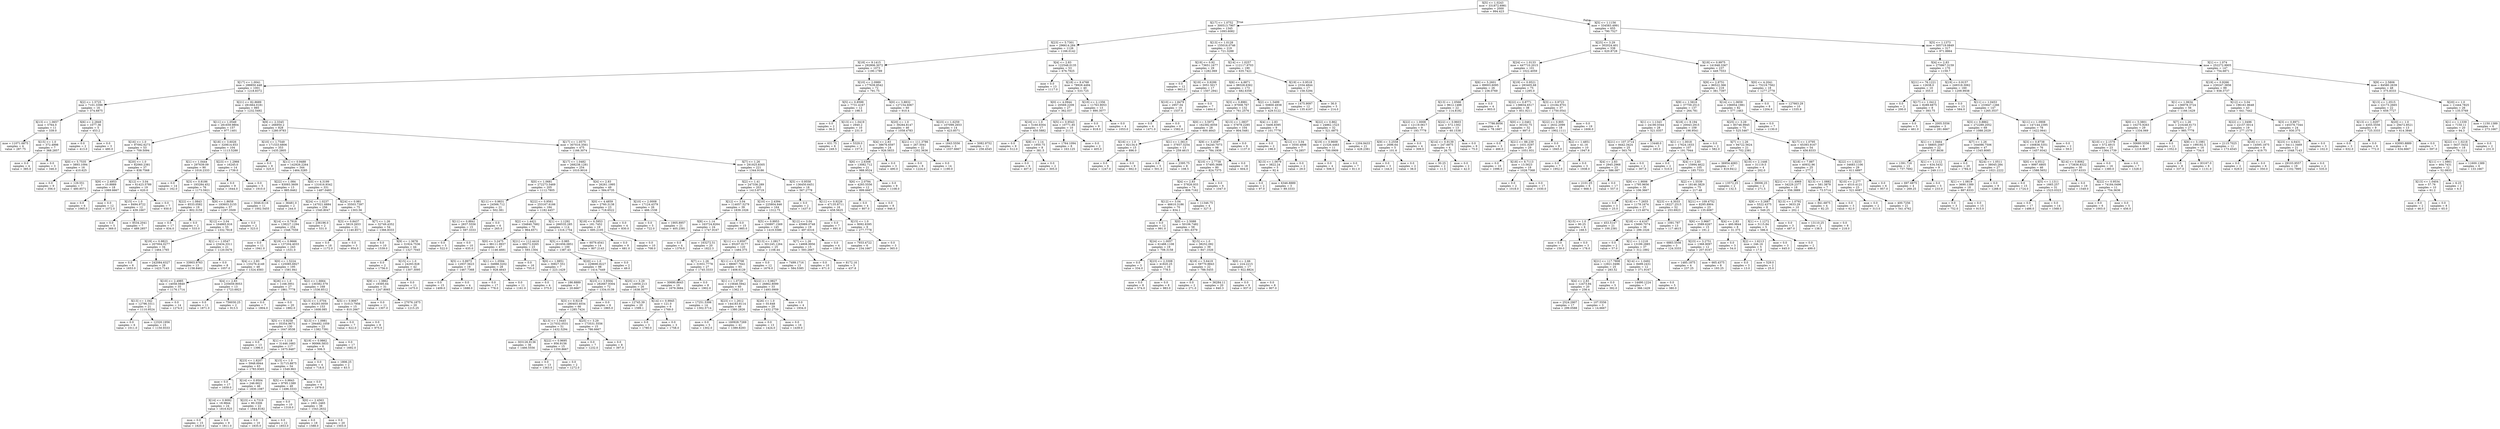 digraph Tree {
node [shape=box] ;
0 [label="X[5] <= 1.0243\nmse = 331872.6981\nsamples = 2000\nvalue = 994.423"] ;
1 [label="X[17] <= 1.0752\nmse = 300513.7907\nsamples = 1345\nvalue = 1093.6082"] ;
0 -> 1 [labeldistance=2.5, labelangle=45, headlabel="True"] ;
2 [label="X[23] <= 5.7301\nmse = 296614.284\nsamples = 1126\nvalue = 1166.0142"] ;
1 -> 2 ;
3 [label="X[18] <= 9.1415\nmse = 292806.3072\nsamples = 1073\nvalue = 1190.1789"] ;
2 -> 3 ;
4 [label="X[17] <= 1.0041\nmse = 288850.448\nsamples = 1001\nvalue = 1218.8372"] ;
3 -> 4 ;
5 [label="X[2] <= 1.5725\nmse = 7101.3398\nsamples = 16\nvalue = 374.6875"] ;
4 -> 5 ;
6 [label="X[13] <= 1.0657\nmse = 5764.0\nsamples = 11\nvalue = 339.0"] ;
5 -> 6 ;
7 [label="mse = 11071.6875\nsamples = 4\nvalue = 287.75"] ;
6 -> 7 ;
8 [label="X[15] <= 1.0\nmse = 372.4898\nsamples = 7\nvalue = 368.2857"] ;
6 -> 8 ;
9 [label="mse = 0.0\nsamples = 4\nvalue = 385.0"] ;
8 -> 9 ;
10 [label="mse = 0.0\nsamples = 3\nvalue = 346.0"] ;
8 -> 10 ;
11 [label="X[6] <= 2.2849\nmse = 1077.36\nsamples = 5\nvalue = 453.2"] ;
5 -> 11 ;
12 [label="mse = 0.0\nsamples = 2\nvalue = 413.0"] ;
11 -> 12 ;
13 [label="mse = 0.0\nsamples = 3\nvalue = 480.0"] ;
11 -> 13 ;
14 [label="X[21] <= 82.8689\nmse = 281664.0181\nsamples = 985\nvalue = 1232.5492"] ;
4 -> 14 ;
15 [label="X[11] <= 1.0549\nmse = 281659.9804\nsamples = 157\nvalue = 977.1401"] ;
14 -> 15 ;
16 [label="X[16] <= 1.0\nmse = 97092.6273\nsamples = 53\nvalue = 709.5094"] ;
15 -> 16 ;
17 [label="X[0] <= 5.7535\nmse = 3893.1094\nsamples = 16\nvalue = 410.625"] ;
16 -> 17 ;
18 [label="mse = 0.0\nsamples = 9\nvalue = 356.0"] ;
17 -> 18 ;
19 [label="mse = 129.551\nsamples = 7\nvalue = 480.8571"] ;
17 -> 19 ;
20 [label="X[20] <= 1.0\nmse = 82060.2381\nsamples = 37\nvalue = 838.7568"] ;
16 -> 20 ;
21 [label="X[9] <= 2.4953\nmse = 10.8889\nsamples = 18\nvalue = 1069.6667"] ;
20 -> 21 ;
22 [label="mse = 0.0\nsamples = 6\nvalue = 1065.0"] ;
21 -> 22 ;
23 [label="mse = 0.0\nsamples = 12\nvalue = 1072.0"] ;
21 -> 23 ;
24 [label="X[12] <= 3.04\nmse = 61423.5789\nsamples = 19\nvalue = 620.0"] ;
20 -> 24 ;
25 [label="X[15] <= 1.0\nmse = 8494.9722\nsamples = 12\nvalue = 439.1667"] ;
24 -> 25 ;
26 [label="mse = 0.0\nsamples = 5\nvalue = 369.0"] ;
25 -> 26 ;
27 [label="mse = 8534.2041\nsamples = 7\nvalue = 489.2857"] ;
25 -> 27 ;
28 [label="mse = 0.0\nsamples = 7\nvalue = 930.0"] ;
24 -> 28 ;
29 [label="X[18] <= 3.6026\nmse = 320614.653\nsamples = 104\nvalue = 1113.5288"] ;
15 -> 29 ;
30 [label="X[1] <= 1.0444\nmse = 297639.09\nsamples = 90\nvalue = 1016.2333"] ;
29 -> 30 ;
31 [label="mse = 0.0\nsamples = 14\nvalue = 162.0"] ;
30 -> 31 ;
32 [label="X[3] <= 0.8186\nmse = 193284.452\nsamples = 76\nvalue = 1173.5921"] ;
30 -> 32 ;
33 [label="X[22] <= 1.0843\nmse = 8533.0582\nsamples = 19\nvalue = 802.3158"] ;
32 -> 33 ;
34 [label="mse = 0.0\nsamples = 17\nvalue = 834.0"] ;
33 -> 34 ;
35 [label="mse = 0.0\nsamples = 2\nvalue = 533.0"] ;
33 -> 35 ;
36 [label="X[9] <= 1.8658\nmse = 193603.3155\nsamples = 57\nvalue = 1297.3509"] ;
32 -> 36 ;
37 [label="X[12] <= 3.04\nmse = 164865.916\nsamples = 55\nvalue = 1332.7818"] ;
36 -> 37 ;
38 [label="X[19] <= 0.9823\nmse = 207004.0277\nsamples = 34\nvalue = 1464.1765"] ;
37 -> 38 ;
39 [label="mse = 0.0\nsamples = 6\nvalue = 1653.0"] ;
38 -> 39 ;
40 [label="mse = 242084.6327\nsamples = 28\nvalue = 1423.7143"] ;
38 -> 40 ;
41 [label="X[1] <= 1.0547\nmse = 23434.3311\nsamples = 21\nvalue = 1120.0476"] ;
37 -> 41 ;
42 [label="mse = 33903.9763\nsamples = 13\nvalue = 1158.8462"] ;
41 -> 42 ;
43 [label="mse = 0.0\nsamples = 8\nvalue = 1057.0"] ;
41 -> 43 ;
44 [label="mse = 0.0\nsamples = 2\nvalue = 323.0"] ;
36 -> 44 ;
45 [label="X[23] <= 1.2966\nmse = 16245.0\nsamples = 14\nvalue = 1739.0"] ;
29 -> 45 ;
46 [label="mse = 0.0\nsamples = 9\nvalue = 1644.0"] ;
45 -> 46 ;
47 [label="mse = 0.0\nsamples = 5\nvalue = 1910.0"] ;
45 -> 47 ;
48 [label="X[9] <= 2.3345\nmse = 266950.2\nsamples = 828\nvalue = 1280.9783"] ;
14 -> 48 ;
49 [label="X[10] <= 1.7549\nmse = 171533.6806\nsamples = 353\nvalue = 1435.2805"] ;
48 -> 49 ;
50 [label="mse = 0.0\nsamples = 9\nvalue = 325.0"] ;
49 -> 50 ;
51 [label="X[11] <= 0.9488\nmse = 142926.2264\nsamples = 344\nvalue = 1464.3285"] ;
49 -> 51 ;
52 [label="X[22] <= 1.084\nmse = 83093.3609\nsamples = 13\nvalue = 885.8462"] ;
51 -> 52 ;
53 [label="mse = 3046.6116\nsamples = 11\nvalue = 1002.5455"] ;
52 -> 53 ;
54 [label="mse = 36481.0\nsamples = 2\nvalue = 244.0"] ;
52 -> 54 ;
55 [label="X[0] <= 4.3199\nmse = 131616.9342\nsamples = 331\nvalue = 1487.0483"] ;
51 -> 55 ;
56 [label="X[24] <= 1.0237\nmse = 147021.6884\nsamples = 256\nvalue = 1540.8047"] ;
55 -> 56 ;
57 [label="X[14] <= 0.7918\nmse = 138227.1294\nsamples = 254\nvalue = 1548.7559"] ;
56 -> 57 ;
58 [label="mse = 0.0\nsamples = 11\nvalue = 1941.0"] ;
57 -> 58 ;
59 [label="X[19] <= 0.9666\nmse = 137204.4033\nsamples = 243\nvalue = 1531.0"] ;
57 -> 59 ;
60 [label="X[4] <= 2.83\nmse = 133276.4149\nsamples = 48\nvalue = 1324.4583"] ;
59 -> 60 ;
61 [label="X[10] <= 2.4985\nmse = 14058.0849\nsamples = 35\nvalue = 1176.1714"] ;
60 -> 61 ;
62 [label="X[13] <= 1.042\nmse = 12796.3311\nsamples = 21\nvalue = 1110.9524"] ;
61 -> 62 ;
63 [label="mse = 0.0\nsamples = 6\nvalue = 1011.0"] ;
62 -> 63 ;
64 [label="mse = 12320.1956\nsamples = 15\nvalue = 1150.9333"] ;
62 -> 64 ;
65 [label="mse = 0.0\nsamples = 14\nvalue = 1274.0"] ;
61 -> 65 ;
66 [label="X[4] <= 2.83\nmse = 235659.9053\nsamples = 13\nvalue = 1723.6923"] ;
60 -> 66 ;
67 [label="mse = 0.0\nsamples = 11\nvalue = 1871.0"] ;
66 -> 67 ;
68 [label="mse = 756030.25\nsamples = 2\nvalue = 913.5"] ;
66 -> 68 ;
69 [label="X[0] <= 1.5224\nmse = 125085.6927\nsamples = 195\nvalue = 1581.841"] ;
59 -> 69 ;
70 [label="X[26] <= 1.0\nmse = 1168.3951\nsamples = 27\nvalue = 1861.7778"] ;
69 -> 70 ;
71 [label="mse = 0.0\nsamples = 7\nvalue = 1804.0"] ;
70 -> 71 ;
72 [label="mse = 0.0\nsamples = 20\nvalue = 1882.0"] ;
70 -> 72 ;
73 [label="X[2] <= 1.6664\nmse = 130382.579\nsamples = 168\nvalue = 1536.8512"] ;
69 -> 73 ;
74 [label="X[13] <= 1.0704\nmse = 83293.0059\nsamples = 153\nvalue = 1608.085"] ;
73 -> 74 ;
75 [label="X[5] <= 0.9258\nmse = 35354.9671\nsamples = 130\nvalue = 1647.9538"] ;
74 -> 75 ;
76 [label="mse = 0.0\nsamples = 13\nvalue = 1396.0"] ;
75 -> 76 ;
77 [label="X[1] <= 1.118\nmse = 31446.1683\nsamples = 117\nvalue = 1675.9487"] ;
75 -> 77 ;
78 [label="X[23] <= 1.8207\nmse = 5948.6944\nsamples = 63\nvalue = 1783.9365"] ;
77 -> 78 ;
79 [label="mse = 0.0\nsamples = 17\nvalue = 1659.0"] ;
78 -> 79 ;
80 [label="X[14] <= 0.9504\nmse = 246.6621\nsamples = 46\nvalue = 1830.1087"] ;
78 -> 80 ;
81 [label="X[14] <= 0.9092\nmse = 18.9844\nsamples = 24\nvalue = 1816.625"] ;
80 -> 81 ;
82 [label="mse = 0.0\nsamples = 15\nvalue = 1820.0"] ;
81 -> 82 ;
83 [label="mse = 0.0\nsamples = 9\nvalue = 1811.0"] ;
81 -> 83 ;
84 [label="X[23] <= 4.7319\nmse = 80.3306\nsamples = 22\nvalue = 1844.8182"] ;
80 -> 84 ;
85 [label="mse = 0.0\nsamples = 10\nvalue = 1835.0"] ;
84 -> 85 ;
86 [label="mse = 0.0\nsamples = 12\nvalue = 1853.0"] ;
84 -> 86 ;
87 [label="X[15] <= 1.0\nmse = 31715.8875\nsamples = 54\nvalue = 1549.963"] ;
77 -> 87 ;
88 [label="X[5] <= 0.9843\nmse = 9795.1389\nsamples = 48\nvalue = 1496.3333"] ;
87 -> 88 ;
89 [label="mse = 0.0\nsamples = 10\nvalue = 1318.0"] ;
88 -> 89 ;
90 [label="X[0] <= 2.4563\nmse = 1801.2465\nsamples = 38\nvalue = 1543.2632"] ;
88 -> 90 ;
91 [label="mse = 0.0\nsamples = 18\nvalue = 1588.0"] ;
90 -> 91 ;
92 [label="mse = 0.0\nsamples = 20\nvalue = 1503.0"] ;
90 -> 92 ;
93 [label="mse = 0.0\nsamples = 6\nvalue = 1979.0"] ;
87 -> 93 ;
94 [label="X[13] <= 1.0981\nmse = 294482.1059\nsamples = 23\nvalue = 1382.7391"] ;
74 -> 94 ;
95 [label="X[19] <= 0.9862\nmse = 90066.5833\nsamples = 6\nvalue = 506.5"] ;
94 -> 95 ;
96 [label="mse = 0.0\nsamples = 4\nvalue = 718.0"] ;
95 -> 96 ;
97 [label="mse = 1806.25\nsamples = 2\nvalue = 83.5"] ;
95 -> 97 ;
98 [label="mse = 0.0\nsamples = 17\nvalue = 1692.0"] ;
94 -> 98 ;
99 [label="X[5] <= 0.9067\nmse = 31013.7956\nsamples = 15\nvalue = 810.2667"] ;
73 -> 99 ;
100 [label="mse = 0.0\nsamples = 7\nvalue = 622.0"] ;
99 -> 100 ;
101 [label="mse = 0.0\nsamples = 8\nvalue = 975.0"] ;
99 -> 101 ;
102 [label="mse = 236196.0\nsamples = 2\nvalue = 531.0"] ;
56 -> 102 ;
103 [label="X[24] <= 0.981\nmse = 35503.7397\nsamples = 75\nvalue = 1303.56"] ;
55 -> 103 ;
104 [label="X[3] <= 0.8437\nmse = 5819.2653\nsamples = 21\nvalue = 1140.8571"] ;
103 -> 104 ;
105 [label="mse = 0.0\nsamples = 18\nvalue = 1172.0"] ;
104 -> 105 ;
106 [label="mse = 0.0\nsamples = 3\nvalue = 954.0"] ;
104 -> 106 ;
107 [label="X[7] <= 1.26\nmse = 32749.4352\nsamples = 54\nvalue = 1366.8333"] ;
103 -> 107 ;
108 [label="mse = 0.0\nsamples = 10\nvalue = 1539.0"] ;
107 -> 108 ;
109 [label="X[9] <= 1.3678\nmse = 31924.7536\nsamples = 44\nvalue = 1327.7045"] ;
107 -> 109 ;
110 [label="mse = 0.0\nsamples = 2\nvalue = 1756.0"] ;
109 -> 110 ;
111 [label="X[15] <= 1.0\nmse = 24293.928\nsamples = 42\nvalue = 1307.3095"] ;
109 -> 111 ;
112 [label="X[9] <= 1.3862\nmse = 19395.64\nsamples = 31\nvalue = 1247.8065"] ;
111 -> 112 ;
113 [label="mse = 0.0\nsamples = 11\nvalue = 1307.0"] ;
112 -> 113 ;
114 [label="mse = 27076.1875\nsamples = 20\nvalue = 1215.25"] ;
112 -> 114 ;
115 [label="mse = 0.0\nsamples = 11\nvalue = 1475.0"] ;
111 -> 115 ;
116 [label="X[17] <= 1.0575\nmse = 307016.3561\nsamples = 475\nvalue = 1166.3074"] ;
48 -> 116 ;
117 [label="X[17] <= 1.0482\nmse = 268238.1281\nsamples = 254\nvalue = 1010.9016"] ;
116 -> 117 ;
118 [label="X[0] <= 1.0681\nmse = 272273.5469\nsamples = 205\nvalue = 1112.7805"] ;
117 -> 118 ;
119 [label="X[11] <= 0.9831\nmse = 24566.712\nsamples = 21\nvalue = 502.381"] ;
118 -> 119 ;
120 [label="X[11] <= 0.8841\nmse = 2837.5556\nsamples = 15\nvalue = 597.3333"] ;
119 -> 120 ;
121 [label="mse = 0.0\nsamples = 5\nvalue = 522.0"] ;
120 -> 121 ;
122 [label="mse = 0.0\nsamples = 10\nvalue = 635.0"] ;
120 -> 122 ;
123 [label="mse = 0.0\nsamples = 6\nvalue = 265.0"] ;
119 -> 123 ;
124 [label="X[22] <= 0.9561\nmse = 253167.6166\nsamples = 184\nvalue = 1182.4457"] ;
118 -> 124 ;
125 [label="X[2] <= 1.4421\nmse = 154840.7682\nsamples = 70\nvalue = 964.6571"] ;
124 -> 125 ;
126 [label="X[0] <= 3.2475\nmse = 96111.9937\nsamples = 47\nvalue = 1146.4681"] ;
125 -> 126 ;
127 [label="X[5] <= 0.8973\nmse = 12937.5623\nsamples = 19\nvalue = 1467.7368"] ;
126 -> 127 ;
128 [label="mse = 0.0\nsamples = 15\nvalue = 1409.0"] ;
127 -> 128 ;
129 [label="mse = 0.0\nsamples = 4\nvalue = 1688.0"] ;
127 -> 129 ;
130 [label="X[1] <= 1.0594\nmse = 34988.3202\nsamples = 28\nvalue = 928.4643"] ;
126 -> 130 ;
131 [label="mse = 0.0\nsamples = 17\nvalue = 778.0"] ;
130 -> 131 ;
132 [label="mse = 0.0\nsamples = 11\nvalue = 1161.0"] ;
130 -> 132 ;
133 [label="X[21] <= 112.4416\nmse = 69272.0265\nsamples = 23\nvalue = 593.1304"] ;
125 -> 133 ;
134 [label="mse = 0.0\nsamples = 16\nvalue = 755.0"] ;
133 -> 134 ;
135 [label="X[0] <= 1.9851\nmse = 30827.551\nsamples = 7\nvalue = 223.1429"] ;
133 -> 135 ;
136 [label="mse = 0.0\nsamples = 4\nvalue = 375.0"] ;
135 -> 136 ;
137 [label="mse = 186.8889\nsamples = 3\nvalue = 20.6667"] ;
135 -> 137 ;
138 [label="X[1] <= 1.1292\nmse = 266535.285\nsamples = 114\nvalue = 1316.1754"] ;
124 -> 138 ;
139 [label="X[5] <= 0.985\nmse = 261656.0851\nsamples = 100\nvalue = 1387.43"] ;
138 -> 139 ;
140 [label="X[20] <= 1.0\nmse = 229690.8227\nsamples = 98\nvalue = 1414.7449"] ;
139 -> 140 ;
141 [label="X[23] <= 3.9304\nmse = 282667.9304\nsamples = 72\nvalue = 1334.0139"] ;
140 -> 141 ;
142 [label="X[3] <= 0.9218\nmse = 280403.4034\nsamples = 66\nvalue = 1285.7424"] ;
141 -> 142 ;
143 [label="X[13] <= 1.0445\nmse = 217032.0531\nsamples = 51\nvalue = 1432.5294"] ;
142 -> 143 ;
144 [label="mse = 303126.9136\nsamples = 36\nvalue = 1466.5556"] ;
143 -> 144 ;
145 [label="X[22] <= 0.9695\nmse = 956.9156\nsamples = 15\nvalue = 1350.8667"] ;
143 -> 145 ;
146 [label="mse = 0.0\nsamples = 13\nvalue = 1363.0"] ;
145 -> 146 ;
147 [label="mse = 0.0\nsamples = 2\nvalue = 1272.0"] ;
145 -> 147 ;
148 [label="X[25] <= 3.29\nmse = 173531.5556\nsamples = 15\nvalue = 786.6667"] ;
142 -> 148 ;
149 [label="mse = 0.0\nsamples = 7\nvalue = 1232.0"] ;
148 -> 149 ;
150 [label="mse = 0.0\nsamples = 8\nvalue = 397.0"] ;
148 -> 150 ;
151 [label="mse = 0.0\nsamples = 6\nvalue = 1865.0"] ;
141 -> 151 ;
152 [label="X[25] <= 3.29\nmse = 14956.213\nsamples = 26\nvalue = 1638.3077"] ;
140 -> 152 ;
153 [label="mse = 12745.39\nsamples = 20\nvalue = 1599.1"] ;
152 -> 153 ;
154 [label="X[14] <= 0.9945\nmse = 121.0\nsamples = 6\nvalue = 1769.0"] ;
152 -> 154 ;
155 [label="mse = 0.0\nsamples = 3\nvalue = 1780.0"] ;
154 -> 155 ;
156 [label="mse = 0.0\nsamples = 3\nvalue = 1758.0"] ;
154 -> 156 ;
157 [label="mse = 0.0\nsamples = 2\nvalue = 49.0"] ;
139 -> 157 ;
158 [label="mse = 6079.4541\nsamples = 14\nvalue = 807.2143"] ;
138 -> 158 ;
159 [label="X[4] <= 2.83\nmse = 26261.1995\nsamples = 49\nvalue = 584.6735"] ;
117 -> 159 ;
160 [label="X[0] <= 4.4859\nmse = 2760.3138\nsamples = 23\nvalue = 718.6522"] ;
159 -> 160 ;
161 [label="X[18] <= 6.5953\nmse = 181.7452\nsamples = 19\nvalue = 695.2105"] ;
160 -> 161 ;
162 [label="mse = 0.0\nsamples = 9\nvalue = 681.0"] ;
161 -> 162 ;
163 [label="mse = 0.0\nsamples = 10\nvalue = 708.0"] ;
161 -> 163 ;
164 [label="mse = 0.0\nsamples = 4\nvalue = 830.0"] ;
160 -> 164 ;
165 [label="X[10] <= 2.0008\nmse = 17124.4379\nsamples = 26\nvalue = 466.1538"] ;
159 -> 165 ;
166 [label="mse = 0.0\nsamples = 5\nvalue = 722.0"] ;
165 -> 166 ;
167 [label="mse = 1905.8957\nsamples = 21\nvalue = 405.2381"] ;
165 -> 167 ;
168 [label="X[7] <= 1.26\nmse = 291925.8305\nsamples = 221\nvalue = 1344.9186"] ;
116 -> 168 ;
169 [label="X[2] <= 1.41\nmse = 247336.289\nsamples = 203\nvalue = 1413.8719"] ;
168 -> 169 ;
170 [label="X[12] <= 3.04\nmse = 114057.5279\nsamples = 39\nvalue = 1839.1026"] ;
169 -> 170 ;
171 [label="X[8] <= 1.14\nmse = 163724.8264\nsamples = 24\nvalue = 1747.9167"] ;
170 -> 171 ;
172 [label="mse = 0.0\nsamples = 4\nvalue = 1376.0"] ;
171 -> 172 ;
173 [label="mse = 163272.51\nsamples = 20\nvalue = 1822.3"] ;
171 -> 173 ;
174 [label="mse = 0.0\nsamples = 15\nvalue = 1985.0"] ;
170 -> 174 ;
175 [label="X[10] <= 2.4394\nmse = 225804.846\nsamples = 164\nvalue = 1312.75"] ;
169 -> 175 ;
176 [label="X[5] <= 0.9953\nmse = 150897.1569\nsamples = 145\nvalue = 1419.5586"] ;
175 -> 176 ;
177 [label="X[11] <= 0.9597\nmse = 95207.9177\nsamples = 120\nvalue = 1484.375"] ;
176 -> 177 ;
178 [label="X[7] <= 1.26\nmse = 31931.7778\nsamples = 27\nvalue = 1745.3333"] ;
177 -> 178 ;
179 [label="mse = 30690.8643\nsamples = 19\nvalue = 1679.3684"] ;
178 -> 179 ;
180 [label="mse = 0.0\nsamples = 8\nvalue = 1902.0"] ;
178 -> 180 ;
181 [label="X[11] <= 0.9708\nmse = 88067.7641\nsamples = 93\nvalue = 1408.6129"] ;
177 -> 181 ;
182 [label="X[1] <= 1.0729\nmse = 115646.5942\nsamples = 60\nvalue = 1362.15"] ;
181 -> 182 ;
183 [label="mse = 17251.5306\nsamples = 14\nvalue = 1302.5714"] ;
182 -> 183 ;
184 [label="X[23] <= 1.2612\nmse = 144183.8114\nsamples = 46\nvalue = 1380.2826"] ;
182 -> 184 ;
185 [label="mse = 0.0\nsamples = 5\nvalue = 1302.0"] ;
184 -> 185 ;
186 [label="mse = 160928.7269\nsamples = 41\nvalue = 1389.8293"] ;
184 -> 186 ;
187 [label="X[22] <= 0.9827\nmse = 26862.8099\nsamples = 33\nvalue = 1493.0909"] ;
181 -> 187 ;
188 [label="X[26] <= 1.0\nmse = 55.648\nsamples = 29\nvalue = 1432.2759"] ;
187 -> 188 ;
189 [label="mse = 0.0\nsamples = 13\nvalue = 1424.0"] ;
188 -> 189 ;
190 [label="mse = 0.0\nsamples = 16\nvalue = 1439.0"] ;
188 -> 190 ;
191 [label="mse = 0.0\nsamples = 4\nvalue = 1934.0"] ;
187 -> 191 ;
192 [label="X[13] <= 1.0817\nmse = 301245.1264\nsamples = 25\nvalue = 1108.44"] ;
176 -> 192 ;
193 [label="mse = 0.0\nsamples = 12\nvalue = 1676.0"] ;
192 -> 193 ;
194 [label="mse = 7499.1716\nsamples = 13\nvalue = 584.5385"] ;
192 -> 194 ;
195 [label="X[12] <= 3.04\nmse = 45989.0748\nsamples = 19\nvalue = 497.6316"] ;
175 -> 195 ;
196 [label="X[7] <= 1.26\nmse = 14808.9956\nsamples = 15\nvalue = 593.2667"] ;
195 -> 196 ;
197 [label="mse = 0.0\nsamples = 10\nvalue = 671.0"] ;
196 -> 197 ;
198 [label="mse = 8172.16\nsamples = 5\nvalue = 437.8"] ;
196 -> 198 ;
199 [label="mse = 0.0\nsamples = 4\nvalue = 139.0"] ;
195 -> 199 ;
200 [label="X[5] <= 0.9558\nmse = 136450.6451\nsamples = 18\nvalue = 567.2778"] ;
168 -> 200 ;
201 [label="mse = 0.0\nsamples = 2\nvalue = 1437.0"] ;
200 -> 201 ;
202 [label="X[11] <= 0.9226\nmse = 47135.8711\nsamples = 16\nvalue = 458.5625"] ;
200 -> 202 ;
203 [label="mse = 0.0\nsamples = 7\nvalue = 691.0"] ;
202 -> 203 ;
204 [label="X[15] <= 1.0\nmse = 9092.8395\nsamples = 9\nvalue = 277.7778"] ;
202 -> 204 ;
205 [label="mse = 7933.4722\nsamples = 6\nvalue = 234.1667"] ;
204 -> 205 ;
206 [label="mse = 0.0\nsamples = 3\nvalue = 365.0"] ;
204 -> 206 ;
207 [label="X[10] <= 2.0989\nmse = 177639.8542\nsamples = 72\nvalue = 791.75"] ;
3 -> 207 ;
208 [label="X[5] <= 0.8599\nmse = 7731.4167\nsamples = 12\nvalue = 198.5"] ;
207 -> 208 ;
209 [label="mse = 0.0\nsamples = 2\nvalue = 36.0"] ;
208 -> 209 ;
210 [label="X[13] <= 1.0419\nmse = 2940.2\nsamples = 10\nvalue = 231.0"] ;
208 -> 210 ;
211 [label="mse = 631.75\nsamples = 8\nvalue = 249.5"] ;
210 -> 211 ;
212 [label="mse = 5329.0\nsamples = 2\nvalue = 157.0"] ;
210 -> 212 ;
213 [label="X[0] <= 3.8832\nmse = 127154.6067\nsamples = 60\nvalue = 910.4"] ;
207 -> 213 ;
214 [label="X[20] <= 1.0\nmse = 39284.8147\nsamples = 46\nvalue = 1058.4783"] ;
213 -> 214 ;
215 [label="X[4] <= 2.83\nmse = 38676.6597\nsamples = 24\nvalue = 926.5833"] ;
214 -> 215 ;
216 [label="X[6] <= 2.6308\nmse = 13082.712\nsamples = 21\nvalue = 988.9524"] ;
215 -> 216 ;
217 [label="X[6] <= 2.0794\nmse = 4293.5556\nsamples = 12\nvalue = 899.6667"] ;
216 -> 217 ;
218 [label="mse = 0.0\nsamples = 4\nvalue = 807.0"] ;
217 -> 218 ;
219 [label="mse = 0.0\nsamples = 8\nvalue = 946.0"] ;
217 -> 219 ;
220 [label="mse = 0.0\nsamples = 9\nvalue = 1108.0"] ;
216 -> 220 ;
221 [label="mse = 0.0\nsamples = 3\nvalue = 490.0"] ;
215 -> 221 ;
222 [label="X[21] <= 111.3786\nmse = 267.5041\nsamples = 22\nvalue = 1202.3636"] ;
214 -> 222 ;
223 [label="mse = 0.0\nsamples = 8\nvalue = 1224.0"] ;
222 -> 223 ;
224 [label="mse = 0.0\nsamples = 14\nvalue = 1190.0"] ;
222 -> 224 ;
225 [label="X[23] <= 1.6259\nmse = 107099.2653\nsamples = 14\nvalue = 423.8571"] ;
213 -> 225 ;
226 [label="mse = 1643.5556\nsamples = 3\nvalue = 1037.6667"] ;
225 -> 226 ;
227 [label="mse = 5082.9752\nsamples = 11\nvalue = 256.4545"] ;
225 -> 227 ;
228 [label="X[4] <= 2.83\nmse = 122548.0135\nsamples = 53\nvalue = 676.7925"] ;
2 -> 228 ;
229 [label="mse = 0.0\nsamples = 13\nvalue = 1117.0"] ;
228 -> 229 ;
230 [label="X[18] <= 9.4768\nmse = 78928.4494\nsamples = 40\nvalue = 533.725"] ;
228 -> 230 ;
231 [label="X[0] <= 4.0944\nmse = 20569.2209\nsamples = 27\nvalue = 362.037"] ;
230 -> 231 ;
232 [label="X[16] <= 1.0\nmse = 5160.8304\nsamples = 17\nvalue = 450.5882"] ;
231 -> 232 ;
233 [label="mse = 0.0\nsamples = 9\nvalue = 512.0"] ;
232 -> 233 ;
234 [label="X[8] <= 1.14\nmse = 1950.75\nsamples = 8\nvalue = 381.5"] ;
232 -> 234 ;
235 [label="mse = 0.0\nsamples = 6\nvalue = 407.0"] ;
234 -> 235 ;
236 [label="mse = 0.0\nsamples = 2\nvalue = 305.0"] ;
234 -> 236 ;
237 [label="X[5] <= 0.9543\nmse = 10771.85\nsamples = 10\nvalue = 211.5"] ;
231 -> 237 ;
238 [label="mse = 1764.1094\nsamples = 8\nvalue = 163.125"] ;
237 -> 238 ;
239 [label="mse = 0.0\nsamples = 2\nvalue = 405.0"] ;
237 -> 239 ;
240 [label="X[10] <= 2.1356\nmse = 11763.9053\nsamples = 13\nvalue = 890.3077"] ;
230 -> 240 ;
241 [label="mse = 0.0\nsamples = 9\nvalue = 818.0"] ;
240 -> 241 ;
242 [label="mse = 0.0\nsamples = 4\nvalue = 1053.0"] ;
240 -> 242 ;
243 [label="X[13] <= 1.0128\nmse = 155016.0746\nsamples = 219\nvalue = 721.3288"] ;
1 -> 243 ;
244 [label="X[19] <= 0.92\nmse = 73651.1677\nsamples = 29\nvalue = 1282.069"] ;
243 -> 244 ;
245 [label="mse = 0.0\nsamples = 12\nvalue = 963.0"] ;
244 -> 245 ;
246 [label="X[19] <= 0.9299\nmse = 3051.5017\nsamples = 17\nvalue = 1507.2941"] ;
244 -> 246 ;
247 [label="X[10] <= 1.8479\nmse = 2957.04\nsamples = 10\nvalue = 1537.6"] ;
246 -> 247 ;
248 [label="mse = 0.0\nsamples = 4\nvalue = 1471.0"] ;
247 -> 248 ;
249 [label="mse = 0.0\nsamples = 6\nvalue = 1582.0"] ;
247 -> 249 ;
250 [label="mse = 0.0\nsamples = 7\nvalue = 1464.0"] ;
246 -> 250 ;
251 [label="X[14] <= 1.0257\nmse = 112117.9703\nsamples = 190\nvalue = 635.7421"] ;
243 -> 251 ;
252 [label="X[6] <= 4.8871\nmse = 98328.6362\nsamples = 173\nvalue = 682.6358"] ;
251 -> 252 ;
253 [label="X[3] <= 0.8981\nmse = 87008.767\nsamples = 132\nvalue = 761.2576"] ;
252 -> 253 ;
254 [label="X[0] <= 3.5972\nmse = 162392.6059\nsamples = 28\nvalue = 600.4643"] ;
253 -> 254 ;
255 [label="X[16] <= 1.0\nmse = 82134.0\nsamples = 15\nvalue = 896.0"] ;
254 -> 255 ;
256 [label="mse = 0.0\nsamples = 6\nvalue = 1247.0"] ;
255 -> 256 ;
257 [label="mse = 0.0\nsamples = 9\nvalue = 662.0"] ;
255 -> 257 ;
258 [label="X[1] <= 1.0613\nmse = 37937.3254\nsamples = 13\nvalue = 259.4615"] ;
254 -> 258 ;
259 [label="mse = 0.0\nsamples = 5\nvalue = 501.0"] ;
258 -> 259 ;
260 [label="mse = 2395.75\nsamples = 8\nvalue = 108.5"] ;
258 -> 260 ;
261 [label="X[13] <= 1.0837\nmse = 57878.2285\nsamples = 104\nvalue = 804.5481"] ;
253 -> 261 ;
262 [label="X[9] <= 3.4597\nmse = 54240.7073\nsamples = 98\nvalue = 784.1939"] ;
261 -> 262 ;
263 [label="X[10] <= 2.7738\nmse = 57495.3686\nsamples = 80\nvalue = 824.7375"] ;
262 -> 263 ;
264 [label="X[4] <= 2.83\nmse = 57826.933\nsamples = 74\nvalue = 806.7162"] ;
263 -> 264 ;
265 [label="X[12] <= 3.04\nmse = 46610.3186\nsamples = 70\nvalue = 834.1"] ;
264 -> 265 ;
266 [label="mse = 0.0\nsamples = 12\nvalue = 991.0"] ;
265 -> 266 ;
267 [label="X[0] <= 2.5088\nmse = 50106.7482\nsamples = 58\nvalue = 801.6379"] ;
265 -> 267 ;
268 [label="X[24] <= 1.0057\nmse = 61488.1108\nsamples = 19\nvalue = 708.3158"] ;
267 -> 268 ;
269 [label="mse = 0.0\nsamples = 3\nvalue = 334.0"] ;
268 -> 269 ;
270 [label="X[23] <= 2.3308\nmse = 41820.25\nsamples = 16\nvalue = 778.5"] ;
268 -> 270 ;
271 [label="mse = 0.0\nsamples = 8\nvalue = 574.0"] ;
270 -> 271 ;
272 [label="mse = 0.0\nsamples = 8\nvalue = 983.0"] ;
270 -> 272 ;
273 [label="X[15] <= 1.0\nmse = 38252.092\nsamples = 39\nvalue = 847.1026"] ;
267 -> 273 ;
274 [label="X[18] <= 5.6419\nmse = 59770.8843\nsamples = 22\nvalue = 788.5455"] ;
273 -> 274 ;
275 [label="mse = 0.0\nsamples = 2\nvalue = 271.0"] ;
274 -> 275 ;
276 [label="mse = 36284.11\nsamples = 20\nvalue = 840.3"] ;
274 -> 276 ;
277 [label="X[0] <= 2.66\nmse = 224.2215\nsamples = 17\nvalue = 922.8824"] ;
273 -> 277 ;
278 [label="mse = 0.0\nsamples = 9\nvalue = 937.0"] ;
277 -> 278 ;
279 [label="mse = 0.0\nsamples = 8\nvalue = 907.0"] ;
277 -> 279 ;
280 [label="mse = 11346.75\nsamples = 4\nvalue = 327.5"] ;
264 -> 280 ;
281 [label="mse = 0.0\nsamples = 6\nvalue = 1047.0"] ;
263 -> 281 ;
282 [label="mse = 0.0\nsamples = 18\nvalue = 604.0"] ;
262 -> 282 ;
283 [label="mse = 0.0\nsamples = 6\nvalue = 1137.0"] ;
261 -> 283 ;
284 [label="X[2] <= 1.5499\nmse = 50800.4938\nsamples = 41\nvalue = 429.5122"] ;
252 -> 284 ;
285 [label="X[4] <= 2.83\nmse = 5406.8395\nsamples = 9\nvalue = 101.7778"] ;
284 -> 285 ;
286 [label="mse = 0.0\nsamples = 2\nvalue = 198.0"] ;
285 -> 286 ;
287 [label="X[12] <= 3.04\nmse = 3550.4898\nsamples = 7\nvalue = 74.2857"] ;
285 -> 287 ;
288 [label="X[13] <= 1.0679\nmse = 3822.24\nsamples = 5\nvalue = 92.4"] ;
287 -> 288 ;
289 [label="mse = 0.0\nsamples = 2\nvalue = 97.0"] ;
288 -> 289 ;
290 [label="mse = 6346.8889\nsamples = 3\nvalue = 89.3333"] ;
288 -> 290 ;
291 [label="mse = 0.0\nsamples = 2\nvalue = 29.0"] ;
287 -> 291 ;
292 [label="X[22] <= 0.862\nmse = 24862.1523\nsamples = 32\nvalue = 521.6875"] ;
284 -> 292 ;
293 [label="X[19] <= 0.9609\nmse = 21526.4463\nsamples = 11\nvalue = 700.0909"] ;
292 -> 293 ;
294 [label="mse = 0.0\nsamples = 4\nvalue = 506.0"] ;
293 -> 294 ;
295 [label="mse = 0.0\nsamples = 7\nvalue = 811.0"] ;
293 -> 295 ;
296 [label="mse = 1204.9433\nsamples = 21\nvalue = 428.2381"] ;
292 -> 296 ;
297 [label="X[19] <= 0.9518\nmse = 2334.4844\nsamples = 17\nvalue = 158.5294"] ;
251 -> 297 ;
298 [label="mse = 1475.9097\nsamples = 12\nvalue = 135.4167"] ;
297 -> 298 ;
299 [label="mse = 36.0\nsamples = 5\nvalue = 214.0"] ;
297 -> 299 ;
300 [label="X[5] <= 1.1156\nmse = 334583.4991\nsamples = 655\nvalue = 790.7527"] ;
0 -> 300 [labeldistance=2.5, labelangle=-45, headlabel="False"] ;
301 [label="X[25] <= 3.29\nmse = 302024.401\nsamples = 338\nvalue = 620.8728"] ;
300 -> 301 ;
302 [label="X[24] <= 1.0133\nmse = 447710.2015\nsamples = 101\nvalue = 1022.4059"] ;
301 -> 302 ;
303 [label="X[6] <= 5.2601\nmse = 89003.6095\nsamples = 26\nvalue = 236.0769"] ;
302 -> 303 ;
304 [label="X[13] <= 1.0566\nmse = 9612.1488\nsamples = 22\nvalue = 114.8182"] ;
303 -> 304 ;
305 [label="X[22] <= 1.0008\nmse = 12119.0617\nsamples = 9\nvalue = 193.7778"] ;
304 -> 305 ;
306 [label="X[9] <= 3.2558\nmse = 2696.64\nsamples = 5\nvalue = 101.6"] ;
305 -> 306 ;
307 [label="mse = 0.0\nsamples = 3\nvalue = 144.0"] ;
306 -> 307 ;
308 [label="mse = 0.0\nsamples = 2\nvalue = 38.0"] ;
306 -> 308 ;
309 [label="mse = 0.0\nsamples = 4\nvalue = 309.0"] ;
305 -> 309 ;
310 [label="X[22] <= 0.9603\nmse = 572.1302\nsamples = 13\nvalue = 60.1538"] ;
304 -> 310 ;
311 [label="X[14] <= 0.9139\nmse = 247.6875\nsamples = 4\nvalue = 26.75"] ;
310 -> 311 ;
312 [label="mse = 30.25\nsamples = 2\nvalue = 11.5"] ;
311 -> 312 ;
313 [label="mse = 0.0\nsamples = 2\nvalue = 42.0"] ;
311 -> 313 ;
314 [label="mse = 0.0\nsamples = 9\nvalue = 75.0"] ;
310 -> 314 ;
315 [label="mse = 0.0\nsamples = 4\nvalue = 903.0"] ;
303 -> 315 ;
316 [label="X[19] <= 0.9521\nmse = 283405.68\nsamples = 75\nvalue = 1295.0"] ;
302 -> 316 ;
317 [label="X[22] <= 0.8771\nmse = 138834.6517\nsamples = 38\nvalue = 851.9211"] ;
316 -> 317 ;
318 [label="mse = 7786.8056\nsamples = 6\nvalue = 78.1667"] ;
317 -> 318 ;
319 [label="X[0] <= 2.0461\nmse = 30102.75\nsamples = 32\nvalue = 997.0"] ;
317 -> 319 ;
320 [label="mse = 0.0\nsamples = 3\nvalue = 466.0"] ;
319 -> 320 ;
321 [label="X[21] <= 88.239\nmse = 1031.0297\nsamples = 29\nvalue = 1051.931"] ;
319 -> 321 ;
322 [label="mse = 0.0\nsamples = 10\nvalue = 1096.0"] ;
321 -> 322 ;
323 [label="X[18] <= 8.7113\nmse = 13.5623\nsamples = 19\nvalue = 1028.7368"] ;
321 -> 323 ;
324 [label="mse = 0.0\nsamples = 2\nvalue = 1018.0"] ;
323 -> 324 ;
325 [label="mse = 0.0\nsamples = 17\nvalue = 1030.0"] ;
323 -> 325 ;
326 [label="X[3] <= 0.9723\nmse = 23184.9701\nsamples = 37\nvalue = 1750.0541"] ;
316 -> 326 ;
327 [label="X[22] <= 0.905\nmse = 2632.2099\nsamples = 18\nvalue = 1902.1111"] ;
326 -> 327 ;
328 [label="mse = 0.0\nsamples = 8\nvalue = 1845.0"] ;
327 -> 328 ;
329 [label="X[2] <= 1.4851\nmse = 41.16\nsamples = 10\nvalue = 1947.8"] ;
327 -> 329 ;
330 [label="mse = 0.0\nsamples = 7\nvalue = 1952.0"] ;
329 -> 330 ;
331 [label="mse = 0.0\nsamples = 3\nvalue = 1938.0"] ;
329 -> 331 ;
332 [label="mse = 0.0\nsamples = 19\nvalue = 1606.0"] ;
326 -> 332 ;
333 [label="X[19] <= 0.9975\nmse = 141948.3367\nsamples = 237\nvalue = 449.7553"] ;
301 -> 333 ;
334 [label="X[9] <= 2.9751\nmse = 86522.366\nsamples = 219\nvalue = 381.7397"] ;
333 -> 334 ;
335 [label="X[9] <= 1.5816\nmse = 37759.2513\nsamples = 137\nvalue = 264.781"] ;
334 -> 335 ;
336 [label="X[1] <= 1.1343\nmse = 24190.0344\nsamples = 28\nvalue = 521.0357"] ;
335 -> 336 ;
337 [label="X[21] <= 107.3714\nmse = 8442.3424\nsamples = 25\nvalue = 563.76"] ;
336 -> 337 ;
338 [label="X[4] <= 2.83\nmse = 2945.2968\nsamples = 23\nvalue = 586.087"] ;
337 -> 338 ;
339 [label="mse = 2101.25\nsamples = 6\nvalue = 668.5"] ;
338 -> 339 ;
340 [label="mse = 0.0\nsamples = 17\nvalue = 557.0"] ;
338 -> 340 ;
341 [label="mse = 0.0\nsamples = 2\nvalue = 307.0"] ;
337 -> 341 ;
342 [label="mse = 13448.0\nsamples = 3\nvalue = 165.0"] ;
336 -> 342 ;
343 [label="X[18] <= 9.194\nmse = 20043.2915\nsamples = 109\nvalue = 198.9541"] ;
335 -> 343 ;
344 [label="X[1] <= 1.0018\nmse = 17624.1633\nsamples = 107\nvalue = 191.7944"] ;
343 -> 344 ;
345 [label="mse = 0.0\nsamples = 2\nvalue = 510.0"] ;
344 -> 345 ;
346 [label="X[4] <= 2.83\nmse = 15994.4622\nsamples = 105\nvalue = 185.7333"] ;
344 -> 346 ;
347 [label="X[9] <= 1.9006\nmse = 1795.9656\nsamples = 30\nvalue = 106.3667"] ;
346 -> 347 ;
348 [label="mse = 0.0\nsamples = 3\nvalue = 25.0"] ;
347 -> 348 ;
349 [label="X[18] <= 7.2655\nmse = 1178.1674\nsamples = 27\nvalue = 115.4074"] ;
347 -> 349 ;
350 [label="X[15] <= 1.0\nmse = 90.25\nsamples = 6\nvalue = 168.5"] ;
349 -> 350 ;
351 [label="mse = 0.0\nsamples = 3\nvalue = 159.0"] ;
350 -> 351 ;
352 [label="mse = 0.0\nsamples = 3\nvalue = 178.0"] ;
350 -> 352 ;
353 [label="mse = 453.5147\nsamples = 21\nvalue = 100.2381"] ;
349 -> 353 ;
354 [label="X[2] <= 1.5539\nmse = 18146.3829\nsamples = 75\nvalue = 217.48"] ;
346 -> 354 ;
355 [label="X[23] <= 4.3033\nmse = 18227.2515\nsamples = 52\nvalue = 253.6923"] ;
354 -> 355 ;
356 [label="X[18] <= 4.4167\nmse = 15690.7074\nsamples = 39\nvalue = 299.1026"] ;
355 -> 356 ;
357 [label="mse = 0.0\nsamples = 2\nvalue = 57.0"] ;
356 -> 357 ;
358 [label="X[1] <= 1.1218\nmse = 13199.2885\nsamples = 37\nvalue = 312.1892"] ;
356 -> 358 ;
359 [label="X[21] <= 117.7808\nmse = 12921.0496\nsamples = 25\nvalue = 283.52"] ;
358 -> 359 ;
360 [label="X[4] <= 2.83\nmse = 12473.84\nsamples = 20\nvalue = 256.4"] ;
359 -> 360 ;
361 [label="mse = 2524.2907\nsamples = 17\nvalue = 299.0588"] ;
360 -> 361 ;
362 [label="mse = 107.5556\nsamples = 3\nvalue = 14.6667"] ;
360 -> 362 ;
363 [label="mse = 0.0\nsamples = 5\nvalue = 392.0"] ;
359 -> 363 ;
364 [label="X[14] <= 1.0492\nmse = 8499.2431\nsamples = 12\nvalue = 371.9167"] ;
358 -> 364 ;
365 [label="mse = 14490.1224\nsamples = 7\nvalue = 366.1429"] ;
364 -> 365 ;
366 [label="mse = 0.0\nsamples = 5\nvalue = 380.0"] ;
364 -> 366 ;
367 [label="mse = 1091.787\nsamples = 13\nvalue = 117.4615"] ;
355 -> 367 ;
368 [label="X[21] <= 109.4752\nmse = 8295.8904\nsamples = 23\nvalue = 135.6087"] ;
354 -> 368 ;
369 [label="X[6] <= 3.9667\nmse = 3589.6267\nsamples = 15\nvalue = 191.2"] ;
368 -> 369 ;
370 [label="mse = 6883.5556\nsamples = 3\nvalue = 124.3333"] ;
369 -> 370 ;
371 [label="X[23] <= 3.2751\nmse = 1368.9097\nsamples = 12\nvalue = 207.9167"] ;
369 -> 371 ;
372 [label="mse = 1485.1875\nsamples = 4\nvalue = 237.25"] ;
371 -> 372 ;
373 [label="mse = 665.4375\nsamples = 8\nvalue = 193.25"] ;
371 -> 373 ;
374 [label="X[4] <= 2.83\nmse = 460.9844\nsamples = 8\nvalue = 31.375"] ;
368 -> 374 ;
375 [label="mse = 0.0\nsamples = 3\nvalue = 54.0"] ;
374 -> 375 ;
376 [label="X[2] <= 1.6213\nmse = 246.16\nsamples = 5\nvalue = 17.8"] ;
374 -> 376 ;
377 [label="mse = 0.0\nsamples = 3\nvalue = 13.0"] ;
376 -> 377 ;
378 [label="mse = 529.0\nsamples = 2\nvalue = 25.0"] ;
376 -> 378 ;
379 [label="mse = 0.0\nsamples = 2\nvalue = 582.0"] ;
343 -> 379 ;
380 [label="X[14] <= 1.0659\nmse = 106954.1981\nsamples = 82\nvalue = 577.1463"] ;
334 -> 380 ;
381 [label="X[25] <= 3.29\nmse = 85746.9945\nsamples = 75\nvalue = 525.5467"] ;
380 -> 381 ;
382 [label="X[7] <= 1.26\nmse = 94722.5624\nsamples = 21\nvalue = 702.2381"] ;
381 -> 382 ;
383 [label="mse = 36954.4083\nsamples = 17\nvalue = 819.9412"] ;
382 -> 383 ;
384 [label="X[10] <= 2.1446\nmse = 31119.5\nsamples = 4\nvalue = 202.0"] ;
382 -> 384 ;
385 [label="mse = 13572.25\nsamples = 2\nvalue = 132.5"] ;
384 -> 385 ;
386 [label="mse = 39006.25\nsamples = 2\nvalue = 271.5"] ;
384 -> 386 ;
387 [label="X[17] <= 1.0795\nmse = 65393.9167\nsamples = 54\nvalue = 456.8333"] ;
381 -> 387 ;
388 [label="X[18] <= 7.887\nmse = 40932.96\nsamples = 25\nvalue = 277.2"] ;
387 -> 388 ;
389 [label="X[21] <= 111.4969\nmse = 34229.2377\nsamples = 18\nvalue = 356.3889"] ;
388 -> 389 ;
390 [label="X[9] <= 3.2687\nmse = 5522.4375\nsamples = 8\nvalue = 549.25"] ;
389 -> 390 ;
391 [label="X[1] <= 1.1272\nmse = 5115.84\nsamples = 5\nvalue = 586.6"] ;
390 -> 391 ;
392 [label="mse = 0.0\nsamples = 3\nvalue = 645.0"] ;
391 -> 392 ;
393 [label="mse = 0.0\nsamples = 2\nvalue = 499.0"] ;
391 -> 393 ;
394 [label="mse = 0.0\nsamples = 3\nvalue = 487.0"] ;
390 -> 394 ;
395 [label="X[13] <= 1.0792\nmse = 3633.29\nsamples = 10\nvalue = 202.1"] ;
389 -> 395 ;
396 [label="mse = 13110.25\nsamples = 2\nvalue = 138.5"] ;
395 -> 396 ;
397 [label="mse = 0.0\nsamples = 8\nvalue = 218.0"] ;
395 -> 397 ;
398 [label="X[13] <= 1.0882\nmse = 581.3878\nsamples = 7\nvalue = 73.5714"] ;
388 -> 398 ;
399 [label="mse = 841.6875\nsamples = 4\nvalue = 82.25"] ;
398 -> 399 ;
400 [label="mse = 0.0\nsamples = 3\nvalue = 62.0"] ;
398 -> 400 ;
401 [label="X[22] <= 1.0233\nmse = 34683.1106\nsamples = 29\nvalue = 611.6897"] ;
387 -> 401 ;
402 [label="X[10] <= 2.277\nmse = 4510.4121\nsamples = 23\nvalue = 521.6087"] ;
401 -> 402 ;
403 [label="mse = 0.0\nsamples = 2\nvalue = 313.0"] ;
402 -> 403 ;
404 [label="mse = 400.7256\nsamples = 21\nvalue = 541.4762"] ;
402 -> 404 ;
405 [label="mse = 0.0\nsamples = 6\nvalue = 957.0"] ;
401 -> 405 ;
406 [label="mse = 0.0\nsamples = 7\nvalue = 1130.0"] ;
380 -> 406 ;
407 [label="X[0] <= 4.2041\nmse = 75219.7562\nsamples = 18\nvalue = 1277.2778"] ;
333 -> 407 ;
408 [label="mse = 0.0\nsamples = 8\nvalue = 1204.0"] ;
407 -> 408 ;
409 [label="mse = 127663.29\nsamples = 10\nvalue = 1335.9"] ;
407 -> 409 ;
410 [label="X[5] <= 1.1373\nmse = 305719.0849\nsamples = 317\nvalue = 971.8864"] ;
300 -> 410 ;
411 [label="X[4] <= 2.83\nmse = 275867.3159\nsamples = 170\nvalue = 1159.7"] ;
410 -> 411 ;
412 [label="X[21] <= 76.1221\nmse = 12638.0\nsamples = 10\nvalue = 355.0"] ;
411 -> 412 ;
413 [label="mse = 0.0\nsamples = 2\nvalue = 200.0"] ;
412 -> 413 ;
414 [label="X[17] <= 1.0412\nmse = 8289.6875\nsamples = 8\nvalue = 393.75"] ;
412 -> 414 ;
415 [label="mse = 0.0\nsamples = 5\nvalue = 461.0"] ;
414 -> 415 ;
416 [label="mse = 2005.5556\nsamples = 3\nvalue = 281.6667"] ;
414 -> 416 ;
417 [label="X[19] <= 0.9157\nmse = 249318.3062\nsamples = 160\nvalue = 1209.9938"] ;
411 -> 417 ;
418 [label="mse = 0.0\nsamples = 13\nvalue = 584.0"] ;
417 -> 418 ;
419 [label="X[11] <= 1.0453\nmse = 233647.1266\nsamples = 147\nvalue = 1265.3537"] ;
417 -> 419 ;
420 [label="X[3] <= 0.8862\nmse = 272289.2052\nsamples = 69\nvalue = 1088.2029"] ;
419 -> 420 ;
421 [label="X[1] <= 1.0464\nmse = 58805.2087\nsamples = 22\nvalue = 537.8636"] ;
420 -> 421 ;
422 [label="mse = 1391.716\nsamples = 13\nvalue = 737.7692"] ;
421 -> 422 ;
423 [label="X[1] <= 1.1112\nmse = 634.5432\nsamples = 9\nvalue = 249.1111"] ;
421 -> 423 ;
424 [label="mse = 697.6875\nsamples = 4\nvalue = 269.25"] ;
423 -> 424 ;
425 [label="mse = 0.0\nsamples = 5\nvalue = 233.0"] ;
423 -> 425 ;
426 [label="X[7] <= 1.26\nmse = 164086.7506\nsamples = 47\nvalue = 1345.8085"] ;
420 -> 426 ;
427 [label="mse = 0.0\nsamples = 20\nvalue = 1784.0"] ;
426 -> 427 ;
428 [label="X[24] <= 1.0511\nmse = 38045.284\nsamples = 27\nvalue = 1021.2222"] ;
426 -> 428 ;
429 [label="X[1] <= 1.0819\nmse = 3690.1389\nsamples = 18\nvalue = 887.8333"] ;
428 -> 429 ;
430 [label="mse = 0.0\nsamples = 3\nvalue = 752.0"] ;
429 -> 430 ;
431 [label="mse = 0.0\nsamples = 15\nvalue = 915.0"] ;
429 -> 431 ;
432 [label="mse = 0.0\nsamples = 9\nvalue = 1288.0"] ;
428 -> 432 ;
433 [label="X[11] <= 1.0908\nmse = 147144.2395\nsamples = 78\nvalue = 1422.0641"] ;
419 -> 433 ;
434 [label="X[3] <= 0.8738\nmse = 100836.5351\nsamples = 76\nvalue = 1457.9342"] ;
433 -> 434 ;
435 [label="X[0] <= 4.0512\nmse = 9997.6805\nsamples = 46\nvalue = 1588.5652"] ;
434 -> 435 ;
436 [label="mse = 0.0\nsamples = 15\nvalue = 1724.0"] ;
435 -> 436 ;
437 [label="X[5] <= 1.1311\nmse = 1665.257\nsamples = 31\nvalue = 1523.0323"] ;
435 -> 437 ;
438 [label="mse = 0.0\nsamples = 17\nvalue = 1486.0"] ;
437 -> 438 ;
439 [label="mse = 0.0\nsamples = 14\nvalue = 1568.0"] ;
437 -> 439 ;
440 [label="X[14] <= 0.8062\nmse = 173836.8322\nsamples = 30\nvalue = 1257.6333"] ;
434 -> 440 ;
441 [label="mse = 0.0\nsamples = 19\nvalue = 1549.0"] ;
440 -> 441 ;
442 [label="X[22] <= 0.9534\nmse = 74184.0496\nsamples = 11\nvalue = 754.3636"] ;
440 -> 442 ;
443 [label="mse = 0.0\nsamples = 6\nvalue = 1003.0"] ;
442 -> 443 ;
444 [label="mse = 0.0\nsamples = 5\nvalue = 456.0"] ;
442 -> 444 ;
445 [label="mse = 0.0\nsamples = 2\nvalue = 59.0"] ;
433 -> 445 ;
446 [label="X[1] <= 1.074\nmse = 252272.9905\nsamples = 147\nvalue = 754.6871"] ;
410 -> 446 ;
447 [label="X[19] <= 0.9266\nmse = 230247.3856\nsamples = 99\nvalue = 938.3737"] ;
446 -> 447 ;
448 [label="X[1] <= 1.0634\nmse = 136978.3724\nsamples = 56\nvalue = 1166.1429"] ;
447 -> 448 ;
449 [label="X[0] <= 5.3801\nmse = 10275.9263\nsamples = 29\nvalue = 1334.069"] ;
448 -> 449 ;
450 [label="X[10] <= 2.1578\nmse = 572.4915\nsamples = 23\nvalue = 1364.1739"] ;
449 -> 450 ;
451 [label="mse = 0.0\nsamples = 16\nvalue = 1380.0"] ;
450 -> 451 ;
452 [label="mse = 0.0\nsamples = 7\nvalue = 1328.0"] ;
450 -> 452 ;
453 [label="mse = 30680.5556\nsamples = 6\nvalue = 1218.6667"] ;
449 -> 453 ;
454 [label="X[7] <= 1.26\nmse = 210246.6173\nsamples = 27\nvalue = 985.7778"] ;
448 -> 454 ;
455 [label="mse = 0.0\nsamples = 11\nvalue = 1352.0"] ;
454 -> 455 ;
456 [label="X[9] <= 3.1981\nmse = 199192.5\nsamples = 16\nvalue = 734.0"] ;
454 -> 456 ;
457 [label="mse = 0.0\nsamples = 8\nvalue = 337.0"] ;
456 -> 457 ;
458 [label="mse = 83167.0\nsamples = 8\nvalue = 1131.0"] ;
456 -> 458 ;
459 [label="X[12] <= 3.04\nmse = 196161.8648\nsamples = 43\nvalue = 641.7442"] ;
447 -> 459 ;
460 [label="X[22] <= 1.0496\nmse = 22157.5014\nsamples = 19\nvalue = 277.1579"] ;
459 -> 460 ;
461 [label="mse = 2115.7025\nsamples = 11\nvalue = 173.4545"] ;
460 -> 461 ;
462 [label="X[16] <= 1.0\nmse = 14595.1875\nsamples = 8\nvalue = 419.75"] ;
460 -> 462 ;
463 [label="mse = 0.0\nsamples = 2\nvalue = 629.0"] ;
462 -> 463 ;
464 [label="mse = 0.0\nsamples = 6\nvalue = 350.0"] ;
462 -> 464 ;
465 [label="X[3] <= 0.8971\nmse = 145376.7344\nsamples = 24\nvalue = 930.375"] ;
459 -> 465 ;
466 [label="X[23] <= 4.6431\nmse = 54111.3469\nsamples = 21\nvalue = 1048.7143"] ;
465 -> 466 ;
467 [label="mse = 29103.9557\nsamples = 19\nvalue = 1102.7895"] ;
466 -> 467 ;
468 [label="mse = 0.0\nsamples = 2\nvalue = 535.0"] ;
466 -> 468 ;
469 [label="mse = 0.0\nsamples = 3\nvalue = 102.0"] ;
465 -> 469 ;
470 [label="X[9] <= 2.5806\nmse = 84580.2639\nsamples = 48\nvalue = 375.8333"] ;
446 -> 470 ;
471 [label="X[13] <= 1.0515\nmse = 22173.2665\nsamples = 22\nvalue = 659.7727"] ;
470 -> 471 ;
472 [label="X[13] <= 1.0297\nmse = 4355.5556\nsamples = 9\nvalue = 725.3333"] ;
471 -> 472 ;
473 [label="mse = 0.0\nsamples = 3\nvalue = 632.0"] ;
472 -> 473 ;
474 [label="mse = 0.0\nsamples = 6\nvalue = 772.0"] ;
472 -> 474 ;
475 [label="X[20] <= 1.0\nmse = 29472.8521\nsamples = 13\nvalue = 614.3846"] ;
471 -> 475 ;
476 [label="mse = 63093.8889\nsamples = 6\nvalue = 634.6667"] ;
475 -> 476 ;
477 [label="mse = 0.0\nsamples = 7\nvalue = 597.0"] ;
475 -> 477 ;
478 [label="X[20] <= 1.0\nmse = 11444.7825\nsamples = 26\nvalue = 135.5769"] ;
470 -> 478 ;
479 [label="X[1] <= 1.1339\nmse = 7150.11\nsamples = 20\nvalue = 94.3"] ;
478 -> 479 ;
480 [label="X[22] <= 1.0218\nmse = 5637.5432\nsamples = 18\nvalue = 79.1111"] ;
479 -> 480 ;
481 [label="X[11] <= 1.0861\nmse = 464.7431\nsamples = 12\nvalue = 52.0833"] ;
480 -> 481 ;
482 [label="X[13] <= 1.0404\nmse = 57.76\nsamples = 10\nvalue = 61.2"] ;
481 -> 482 ;
483 [label="mse = 0.0\nsamples = 2\nvalue = 46.0"] ;
482 -> 483 ;
484 [label="mse = 0.0\nsamples = 8\nvalue = 65.0"] ;
482 -> 484 ;
485 [label="mse = 6.25\nsamples = 2\nvalue = 6.5"] ;
481 -> 485 ;
486 [label="mse = 11600.1389\nsamples = 6\nvalue = 133.1667"] ;
480 -> 486 ;
487 [label="mse = 0.0\nsamples = 2\nvalue = 231.0"] ;
479 -> 487 ;
488 [label="mse = 1150.1389\nsamples = 6\nvalue = 273.1667"] ;
478 -> 488 ;
}